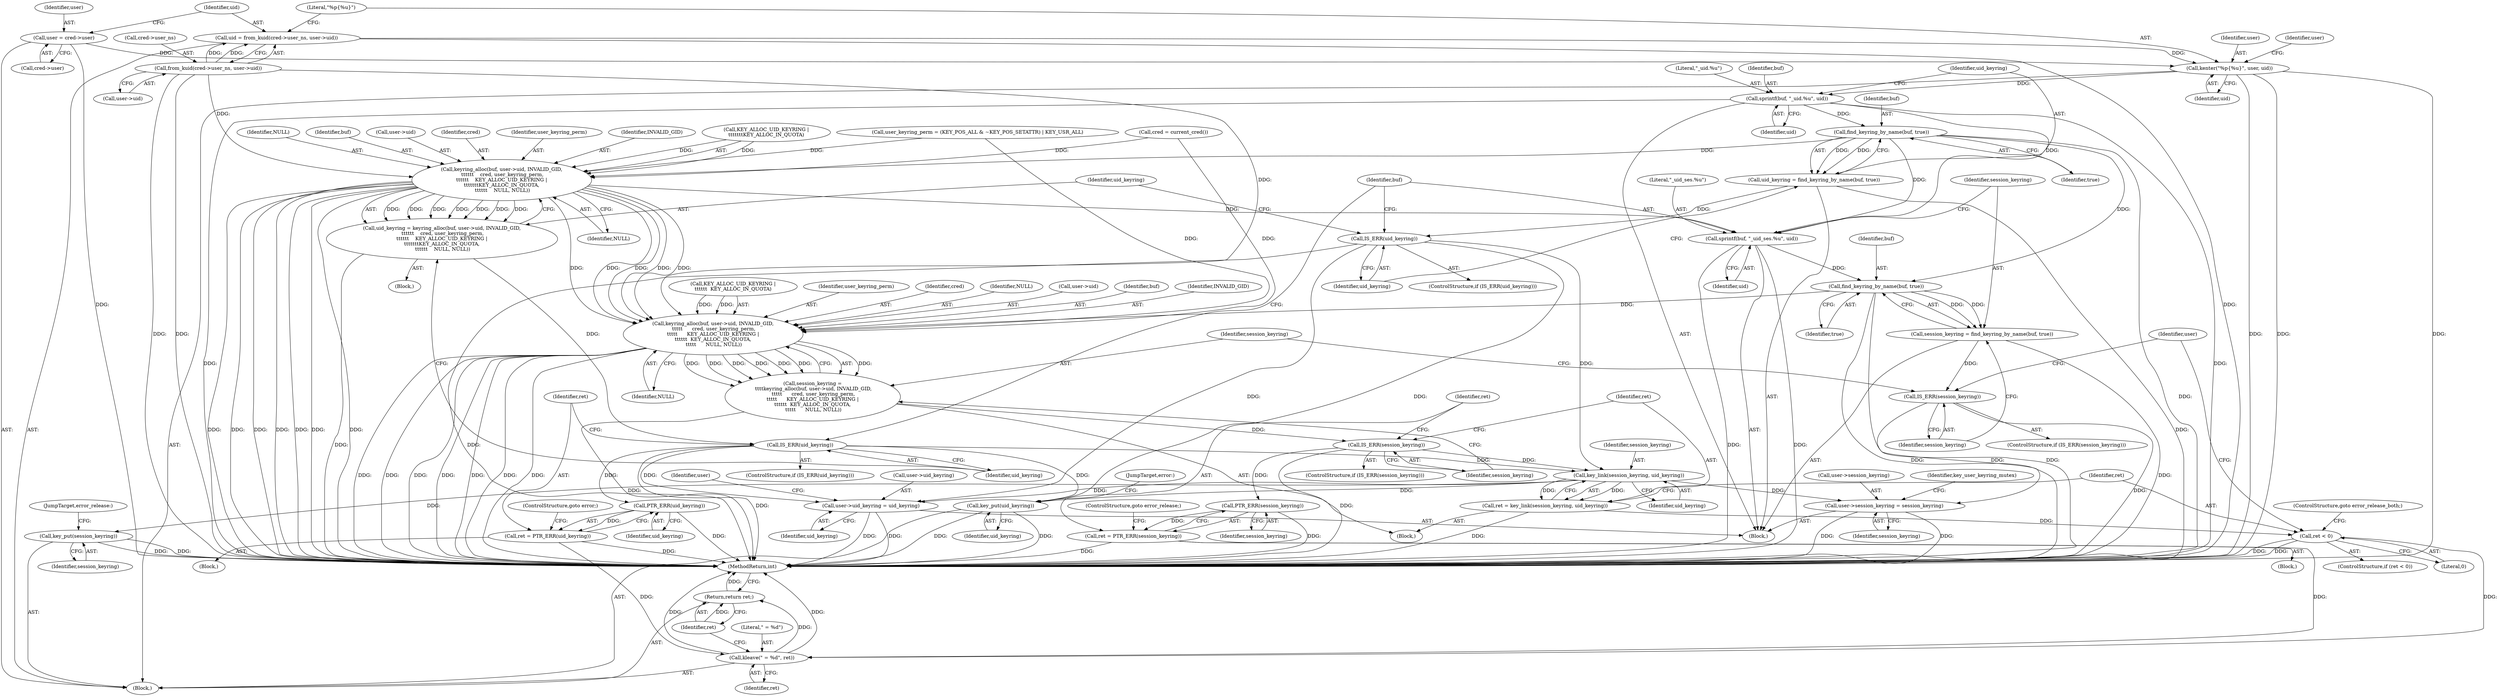 digraph "0_linux_237bbd29f7a049d310d907f4b2716a7feef9abf3_1@API" {
"1000168" [label="(Call,sprintf(buf, \"_uid.%u\", uid))"];
"1000139" [label="(Call,kenter(\"%p{%u}\", user, uid))"];
"1000125" [label="(Call,user = cred->user)"];
"1000130" [label="(Call,uid = from_kuid(cred->user_ns, user->uid))"];
"1000132" [label="(Call,from_kuid(cred->user_ns, user->uid))"];
"1000174" [label="(Call,find_keyring_by_name(buf, true))"];
"1000172" [label="(Call,uid_keyring = find_keyring_by_name(buf, true))"];
"1000178" [label="(Call,IS_ERR(uid_keyring))"];
"1000244" [label="(Call,key_link(session_keyring, uid_keyring))"];
"1000242" [label="(Call,ret = key_link(session_keyring, uid_keyring))"];
"1000248" [label="(Call,ret < 0)"];
"1000279" [label="(Call,kleave(\" = %d\", ret))"];
"1000282" [label="(Return,return ret;)"];
"1000252" [label="(Call,user->uid_keyring = uid_keyring)"];
"1000257" [label="(Call,user->session_keyring = session_keyring)"];
"1000270" [label="(Call,key_put(session_keyring))"];
"1000273" [label="(Call,key_put(uid_keyring))"];
"1000183" [label="(Call,keyring_alloc(buf, user->uid, INVALID_GID,\n \t\t\t\t\t\t    cred, user_keyring_perm,\n\t\t\t\t\t\t    KEY_ALLOC_UID_KEYRING |\n\t\t\t\t\t\t\tKEY_ALLOC_IN_QUOTA,\n \t\t\t\t\t\t    NULL, NULL))"];
"1000181" [label="(Call,uid_keyring = keyring_alloc(buf, user->uid, INVALID_GID,\n \t\t\t\t\t\t    cred, user_keyring_perm,\n\t\t\t\t\t\t    KEY_ALLOC_UID_KEYRING |\n\t\t\t\t\t\t\tKEY_ALLOC_IN_QUOTA,\n \t\t\t\t\t\t    NULL, NULL))"];
"1000197" [label="(Call,IS_ERR(uid_keyring))"];
"1000202" [label="(Call,PTR_ERR(uid_keyring))"];
"1000200" [label="(Call,ret = PTR_ERR(uid_keyring))"];
"1000205" [label="(Call,sprintf(buf, \"_uid_ses.%u\", uid))"];
"1000211" [label="(Call,find_keyring_by_name(buf, true))"];
"1000209" [label="(Call,session_keyring = find_keyring_by_name(buf, true))"];
"1000215" [label="(Call,IS_ERR(session_keyring))"];
"1000220" [label="(Call,keyring_alloc(buf, user->uid, INVALID_GID,\n \t\t\t\t\t      cred, user_keyring_perm,\n\t\t\t\t\t      KEY_ALLOC_UID_KEYRING |\n\t\t\t\t\t\t  KEY_ALLOC_IN_QUOTA,\n \t\t\t\t\t      NULL, NULL))"];
"1000218" [label="(Call,session_keyring =\n \t\t\t\tkeyring_alloc(buf, user->uid, INVALID_GID,\n \t\t\t\t\t      cred, user_keyring_perm,\n\t\t\t\t\t      KEY_ALLOC_UID_KEYRING |\n\t\t\t\t\t\t  KEY_ALLOC_IN_QUOTA,\n \t\t\t\t\t      NULL, NULL))"];
"1000234" [label="(Call,IS_ERR(session_keyring))"];
"1000239" [label="(Call,PTR_ERR(session_keyring))"];
"1000237" [label="(Call,ret = PTR_ERR(session_keyring))"];
"1000182" [label="(Identifier,uid_keyring)"];
"1000242" [label="(Call,ret = key_link(session_keyring, uid_keyring))"];
"1000243" [label="(Identifier,ret)"];
"1000220" [label="(Call,keyring_alloc(buf, user->uid, INVALID_GID,\n \t\t\t\t\t      cred, user_keyring_perm,\n\t\t\t\t\t      KEY_ALLOC_UID_KEYRING |\n\t\t\t\t\t\t  KEY_ALLOC_IN_QUOTA,\n \t\t\t\t\t      NULL, NULL))"];
"1000258" [label="(Call,user->session_keyring)"];
"1000257" [label="(Call,user->session_keyring = session_keyring)"];
"1000273" [label="(Call,key_put(uid_keyring))"];
"1000232" [label="(Identifier,NULL)"];
"1000212" [label="(Identifier,buf)"];
"1000270" [label="(Call,key_put(session_keyring))"];
"1000141" [label="(Identifier,user)"];
"1000213" [label="(Identifier,true)"];
"1000210" [label="(Identifier,session_keyring)"];
"1000219" [label="(Identifier,session_keyring)"];
"1000271" [label="(Identifier,session_keyring)"];
"1000146" [label="(Identifier,user)"];
"1000211" [label="(Call,find_keyring_by_name(buf, true))"];
"1000178" [label="(Call,IS_ERR(uid_keyring))"];
"1000217" [label="(Block,)"];
"1000240" [label="(Identifier,session_keyring)"];
"1000228" [label="(Call,KEY_ALLOC_UID_KEYRING |\n\t\t\t\t\t\t  KEY_ALLOC_IN_QUOTA)"];
"1000275" [label="(JumpTarget,error:)"];
"1000233" [label="(ControlStructure,if (IS_ERR(session_keyring)))"];
"1000241" [label="(ControlStructure,goto error_release;)"];
"1000195" [label="(Identifier,NULL)"];
"1000115" [label="(Call,user_keyring_perm = (KEY_POS_ALL & ~KEY_POS_SETATTR) | KEY_USR_ALL)"];
"1000179" [label="(Identifier,uid_keyring)"];
"1000176" [label="(Identifier,true)"];
"1000170" [label="(Literal,\"_uid.%u\")"];
"1000132" [label="(Call,from_kuid(cred->user_ns, user->uid))"];
"1000234" [label="(Call,IS_ERR(session_keyring))"];
"1000209" [label="(Call,session_keyring = find_keyring_by_name(buf, true))"];
"1000236" [label="(Block,)"];
"1000227" [label="(Identifier,user_keyring_perm)"];
"1000126" [label="(Identifier,user)"];
"1000247" [label="(ControlStructure,if (ret < 0))"];
"1000177" [label="(ControlStructure,if (IS_ERR(uid_keyring)))"];
"1000252" [label="(Call,user->uid_keyring = uid_keyring)"];
"1000256" [label="(Identifier,uid_keyring)"];
"1000167" [label="(Block,)"];
"1000215" [label="(Call,IS_ERR(session_keyring))"];
"1000205" [label="(Call,sprintf(buf, \"_uid_ses.%u\", uid))"];
"1000206" [label="(Identifier,buf)"];
"1000248" [label="(Call,ret < 0)"];
"1000171" [label="(Identifier,uid)"];
"1000189" [label="(Identifier,cred)"];
"1000251" [label="(ControlStructure,goto error_release_both;)"];
"1000142" [label="(Identifier,uid)"];
"1000136" [label="(Call,user->uid)"];
"1000216" [label="(Identifier,session_keyring)"];
"1000169" [label="(Identifier,buf)"];
"1000200" [label="(Call,ret = PTR_ERR(uid_keyring))"];
"1000264" [label="(Identifier,key_user_keyring_mutex)"];
"1000245" [label="(Identifier,session_keyring)"];
"1000168" [label="(Call,sprintf(buf, \"_uid.%u\", uid))"];
"1000244" [label="(Call,key_link(session_keyring, uid_keyring))"];
"1000272" [label="(JumpTarget,error_release:)"];
"1000226" [label="(Identifier,cred)"];
"1000231" [label="(Identifier,NULL)"];
"1000279" [label="(Call,kleave(\" = %d\", ret))"];
"1000175" [label="(Identifier,buf)"];
"1000250" [label="(Literal,0)"];
"1000122" [label="(Call,cred = current_cred())"];
"1000281" [label="(Identifier,ret)"];
"1000130" [label="(Call,uid = from_kuid(cred->user_ns, user->uid))"];
"1000249" [label="(Identifier,ret)"];
"1000222" [label="(Call,user->uid)"];
"1000204" [label="(ControlStructure,goto error;)"];
"1000190" [label="(Identifier,user_keyring_perm)"];
"1000183" [label="(Call,keyring_alloc(buf, user->uid, INVALID_GID,\n \t\t\t\t\t\t    cred, user_keyring_perm,\n\t\t\t\t\t\t    KEY_ALLOC_UID_KEYRING |\n\t\t\t\t\t\t\tKEY_ALLOC_IN_QUOTA,\n \t\t\t\t\t\t    NULL, NULL))"];
"1000133" [label="(Call,cred->user_ns)"];
"1000131" [label="(Identifier,uid)"];
"1000127" [label="(Call,cred->user)"];
"1000106" [label="(Block,)"];
"1000282" [label="(Return,return ret;)"];
"1000253" [label="(Call,user->uid_keyring)"];
"1000283" [label="(Identifier,ret)"];
"1000274" [label="(Identifier,uid_keyring)"];
"1000280" [label="(Literal,\" = %d\")"];
"1000174" [label="(Call,find_keyring_by_name(buf, true))"];
"1000259" [label="(Identifier,user)"];
"1000208" [label="(Identifier,uid)"];
"1000254" [label="(Identifier,user)"];
"1000139" [label="(Call,kenter(\"%p{%u}\", user, uid))"];
"1000197" [label="(Call,IS_ERR(uid_keyring))"];
"1000188" [label="(Identifier,INVALID_GID)"];
"1000198" [label="(Identifier,uid_keyring)"];
"1000196" [label="(ControlStructure,if (IS_ERR(uid_keyring)))"];
"1000221" [label="(Identifier,buf)"];
"1000246" [label="(Identifier,uid_keyring)"];
"1000191" [label="(Call,KEY_ALLOC_UID_KEYRING |\n\t\t\t\t\t\t\tKEY_ALLOC_IN_QUOTA)"];
"1000194" [label="(Identifier,NULL)"];
"1000180" [label="(Block,)"];
"1000284" [label="(MethodReturn,int)"];
"1000225" [label="(Identifier,INVALID_GID)"];
"1000140" [label="(Literal,\"%p{%u}\")"];
"1000184" [label="(Identifier,buf)"];
"1000214" [label="(ControlStructure,if (IS_ERR(session_keyring)))"];
"1000203" [label="(Identifier,uid_keyring)"];
"1000237" [label="(Call,ret = PTR_ERR(session_keyring))"];
"1000207" [label="(Literal,\"_uid_ses.%u\")"];
"1000125" [label="(Call,user = cred->user)"];
"1000235" [label="(Identifier,session_keyring)"];
"1000202" [label="(Call,PTR_ERR(uid_keyring))"];
"1000238" [label="(Identifier,ret)"];
"1000201" [label="(Identifier,ret)"];
"1000261" [label="(Identifier,session_keyring)"];
"1000173" [label="(Identifier,uid_keyring)"];
"1000218" [label="(Call,session_keyring =\n \t\t\t\tkeyring_alloc(buf, user->uid, INVALID_GID,\n \t\t\t\t\t      cred, user_keyring_perm,\n\t\t\t\t\t      KEY_ALLOC_UID_KEYRING |\n\t\t\t\t\t\t  KEY_ALLOC_IN_QUOTA,\n \t\t\t\t\t      NULL, NULL))"];
"1000172" [label="(Call,uid_keyring = find_keyring_by_name(buf, true))"];
"1000185" [label="(Call,user->uid)"];
"1000199" [label="(Block,)"];
"1000239" [label="(Call,PTR_ERR(session_keyring))"];
"1000181" [label="(Call,uid_keyring = keyring_alloc(buf, user->uid, INVALID_GID,\n \t\t\t\t\t\t    cred, user_keyring_perm,\n\t\t\t\t\t\t    KEY_ALLOC_UID_KEYRING |\n\t\t\t\t\t\t\tKEY_ALLOC_IN_QUOTA,\n \t\t\t\t\t\t    NULL, NULL))"];
"1000168" -> "1000167"  [label="AST: "];
"1000168" -> "1000171"  [label="CFG: "];
"1000169" -> "1000168"  [label="AST: "];
"1000170" -> "1000168"  [label="AST: "];
"1000171" -> "1000168"  [label="AST: "];
"1000173" -> "1000168"  [label="CFG: "];
"1000168" -> "1000284"  [label="DDG: "];
"1000168" -> "1000284"  [label="DDG: "];
"1000139" -> "1000168"  [label="DDG: "];
"1000168" -> "1000174"  [label="DDG: "];
"1000168" -> "1000205"  [label="DDG: "];
"1000139" -> "1000106"  [label="AST: "];
"1000139" -> "1000142"  [label="CFG: "];
"1000140" -> "1000139"  [label="AST: "];
"1000141" -> "1000139"  [label="AST: "];
"1000142" -> "1000139"  [label="AST: "];
"1000146" -> "1000139"  [label="CFG: "];
"1000139" -> "1000284"  [label="DDG: "];
"1000139" -> "1000284"  [label="DDG: "];
"1000139" -> "1000284"  [label="DDG: "];
"1000125" -> "1000139"  [label="DDG: "];
"1000130" -> "1000139"  [label="DDG: "];
"1000125" -> "1000106"  [label="AST: "];
"1000125" -> "1000127"  [label="CFG: "];
"1000126" -> "1000125"  [label="AST: "];
"1000127" -> "1000125"  [label="AST: "];
"1000131" -> "1000125"  [label="CFG: "];
"1000125" -> "1000284"  [label="DDG: "];
"1000130" -> "1000106"  [label="AST: "];
"1000130" -> "1000132"  [label="CFG: "];
"1000131" -> "1000130"  [label="AST: "];
"1000132" -> "1000130"  [label="AST: "];
"1000140" -> "1000130"  [label="CFG: "];
"1000130" -> "1000284"  [label="DDG: "];
"1000132" -> "1000130"  [label="DDG: "];
"1000132" -> "1000130"  [label="DDG: "];
"1000132" -> "1000136"  [label="CFG: "];
"1000133" -> "1000132"  [label="AST: "];
"1000136" -> "1000132"  [label="AST: "];
"1000132" -> "1000284"  [label="DDG: "];
"1000132" -> "1000284"  [label="DDG: "];
"1000132" -> "1000183"  [label="DDG: "];
"1000132" -> "1000220"  [label="DDG: "];
"1000174" -> "1000172"  [label="AST: "];
"1000174" -> "1000176"  [label="CFG: "];
"1000175" -> "1000174"  [label="AST: "];
"1000176" -> "1000174"  [label="AST: "];
"1000172" -> "1000174"  [label="CFG: "];
"1000174" -> "1000284"  [label="DDG: "];
"1000174" -> "1000172"  [label="DDG: "];
"1000174" -> "1000172"  [label="DDG: "];
"1000174" -> "1000183"  [label="DDG: "];
"1000174" -> "1000205"  [label="DDG: "];
"1000174" -> "1000211"  [label="DDG: "];
"1000172" -> "1000167"  [label="AST: "];
"1000173" -> "1000172"  [label="AST: "];
"1000179" -> "1000172"  [label="CFG: "];
"1000172" -> "1000284"  [label="DDG: "];
"1000172" -> "1000178"  [label="DDG: "];
"1000178" -> "1000177"  [label="AST: "];
"1000178" -> "1000179"  [label="CFG: "];
"1000179" -> "1000178"  [label="AST: "];
"1000182" -> "1000178"  [label="CFG: "];
"1000206" -> "1000178"  [label="CFG: "];
"1000178" -> "1000284"  [label="DDG: "];
"1000178" -> "1000244"  [label="DDG: "];
"1000178" -> "1000252"  [label="DDG: "];
"1000178" -> "1000273"  [label="DDG: "];
"1000244" -> "1000242"  [label="AST: "];
"1000244" -> "1000246"  [label="CFG: "];
"1000245" -> "1000244"  [label="AST: "];
"1000246" -> "1000244"  [label="AST: "];
"1000242" -> "1000244"  [label="CFG: "];
"1000244" -> "1000242"  [label="DDG: "];
"1000244" -> "1000242"  [label="DDG: "];
"1000234" -> "1000244"  [label="DDG: "];
"1000197" -> "1000244"  [label="DDG: "];
"1000244" -> "1000252"  [label="DDG: "];
"1000244" -> "1000257"  [label="DDG: "];
"1000244" -> "1000270"  [label="DDG: "];
"1000244" -> "1000273"  [label="DDG: "];
"1000242" -> "1000217"  [label="AST: "];
"1000243" -> "1000242"  [label="AST: "];
"1000249" -> "1000242"  [label="CFG: "];
"1000242" -> "1000284"  [label="DDG: "];
"1000242" -> "1000248"  [label="DDG: "];
"1000248" -> "1000247"  [label="AST: "];
"1000248" -> "1000250"  [label="CFG: "];
"1000249" -> "1000248"  [label="AST: "];
"1000250" -> "1000248"  [label="AST: "];
"1000251" -> "1000248"  [label="CFG: "];
"1000254" -> "1000248"  [label="CFG: "];
"1000248" -> "1000284"  [label="DDG: "];
"1000248" -> "1000284"  [label="DDG: "];
"1000248" -> "1000279"  [label="DDG: "];
"1000279" -> "1000106"  [label="AST: "];
"1000279" -> "1000281"  [label="CFG: "];
"1000280" -> "1000279"  [label="AST: "];
"1000281" -> "1000279"  [label="AST: "];
"1000283" -> "1000279"  [label="CFG: "];
"1000279" -> "1000284"  [label="DDG: "];
"1000279" -> "1000284"  [label="DDG: "];
"1000200" -> "1000279"  [label="DDG: "];
"1000237" -> "1000279"  [label="DDG: "];
"1000279" -> "1000282"  [label="DDG: "];
"1000282" -> "1000106"  [label="AST: "];
"1000282" -> "1000283"  [label="CFG: "];
"1000283" -> "1000282"  [label="AST: "];
"1000284" -> "1000282"  [label="CFG: "];
"1000282" -> "1000284"  [label="DDG: "];
"1000283" -> "1000282"  [label="DDG: "];
"1000252" -> "1000167"  [label="AST: "];
"1000252" -> "1000256"  [label="CFG: "];
"1000253" -> "1000252"  [label="AST: "];
"1000256" -> "1000252"  [label="AST: "];
"1000259" -> "1000252"  [label="CFG: "];
"1000252" -> "1000284"  [label="DDG: "];
"1000252" -> "1000284"  [label="DDG: "];
"1000197" -> "1000252"  [label="DDG: "];
"1000257" -> "1000167"  [label="AST: "];
"1000257" -> "1000261"  [label="CFG: "];
"1000258" -> "1000257"  [label="AST: "];
"1000261" -> "1000257"  [label="AST: "];
"1000264" -> "1000257"  [label="CFG: "];
"1000257" -> "1000284"  [label="DDG: "];
"1000257" -> "1000284"  [label="DDG: "];
"1000215" -> "1000257"  [label="DDG: "];
"1000270" -> "1000106"  [label="AST: "];
"1000270" -> "1000271"  [label="CFG: "];
"1000271" -> "1000270"  [label="AST: "];
"1000272" -> "1000270"  [label="CFG: "];
"1000270" -> "1000284"  [label="DDG: "];
"1000270" -> "1000284"  [label="DDG: "];
"1000273" -> "1000106"  [label="AST: "];
"1000273" -> "1000274"  [label="CFG: "];
"1000274" -> "1000273"  [label="AST: "];
"1000275" -> "1000273"  [label="CFG: "];
"1000273" -> "1000284"  [label="DDG: "];
"1000273" -> "1000284"  [label="DDG: "];
"1000197" -> "1000273"  [label="DDG: "];
"1000183" -> "1000181"  [label="AST: "];
"1000183" -> "1000195"  [label="CFG: "];
"1000184" -> "1000183"  [label="AST: "];
"1000185" -> "1000183"  [label="AST: "];
"1000188" -> "1000183"  [label="AST: "];
"1000189" -> "1000183"  [label="AST: "];
"1000190" -> "1000183"  [label="AST: "];
"1000191" -> "1000183"  [label="AST: "];
"1000194" -> "1000183"  [label="AST: "];
"1000195" -> "1000183"  [label="AST: "];
"1000181" -> "1000183"  [label="CFG: "];
"1000183" -> "1000284"  [label="DDG: "];
"1000183" -> "1000284"  [label="DDG: "];
"1000183" -> "1000284"  [label="DDG: "];
"1000183" -> "1000284"  [label="DDG: "];
"1000183" -> "1000284"  [label="DDG: "];
"1000183" -> "1000284"  [label="DDG: "];
"1000183" -> "1000284"  [label="DDG: "];
"1000183" -> "1000181"  [label="DDG: "];
"1000183" -> "1000181"  [label="DDG: "];
"1000183" -> "1000181"  [label="DDG: "];
"1000183" -> "1000181"  [label="DDG: "];
"1000183" -> "1000181"  [label="DDG: "];
"1000183" -> "1000181"  [label="DDG: "];
"1000183" -> "1000181"  [label="DDG: "];
"1000122" -> "1000183"  [label="DDG: "];
"1000115" -> "1000183"  [label="DDG: "];
"1000191" -> "1000183"  [label="DDG: "];
"1000191" -> "1000183"  [label="DDG: "];
"1000183" -> "1000205"  [label="DDG: "];
"1000183" -> "1000220"  [label="DDG: "];
"1000183" -> "1000220"  [label="DDG: "];
"1000183" -> "1000220"  [label="DDG: "];
"1000183" -> "1000220"  [label="DDG: "];
"1000183" -> "1000220"  [label="DDG: "];
"1000181" -> "1000180"  [label="AST: "];
"1000182" -> "1000181"  [label="AST: "];
"1000198" -> "1000181"  [label="CFG: "];
"1000181" -> "1000284"  [label="DDG: "];
"1000181" -> "1000197"  [label="DDG: "];
"1000197" -> "1000196"  [label="AST: "];
"1000197" -> "1000198"  [label="CFG: "];
"1000198" -> "1000197"  [label="AST: "];
"1000201" -> "1000197"  [label="CFG: "];
"1000206" -> "1000197"  [label="CFG: "];
"1000197" -> "1000284"  [label="DDG: "];
"1000197" -> "1000202"  [label="DDG: "];
"1000202" -> "1000200"  [label="AST: "];
"1000202" -> "1000203"  [label="CFG: "];
"1000203" -> "1000202"  [label="AST: "];
"1000200" -> "1000202"  [label="CFG: "];
"1000202" -> "1000284"  [label="DDG: "];
"1000202" -> "1000200"  [label="DDG: "];
"1000200" -> "1000199"  [label="AST: "];
"1000201" -> "1000200"  [label="AST: "];
"1000204" -> "1000200"  [label="CFG: "];
"1000200" -> "1000284"  [label="DDG: "];
"1000205" -> "1000167"  [label="AST: "];
"1000205" -> "1000208"  [label="CFG: "];
"1000206" -> "1000205"  [label="AST: "];
"1000207" -> "1000205"  [label="AST: "];
"1000208" -> "1000205"  [label="AST: "];
"1000210" -> "1000205"  [label="CFG: "];
"1000205" -> "1000284"  [label="DDG: "];
"1000205" -> "1000284"  [label="DDG: "];
"1000205" -> "1000211"  [label="DDG: "];
"1000211" -> "1000209"  [label="AST: "];
"1000211" -> "1000213"  [label="CFG: "];
"1000212" -> "1000211"  [label="AST: "];
"1000213" -> "1000211"  [label="AST: "];
"1000209" -> "1000211"  [label="CFG: "];
"1000211" -> "1000284"  [label="DDG: "];
"1000211" -> "1000284"  [label="DDG: "];
"1000211" -> "1000209"  [label="DDG: "];
"1000211" -> "1000209"  [label="DDG: "];
"1000211" -> "1000220"  [label="DDG: "];
"1000209" -> "1000167"  [label="AST: "];
"1000210" -> "1000209"  [label="AST: "];
"1000216" -> "1000209"  [label="CFG: "];
"1000209" -> "1000284"  [label="DDG: "];
"1000209" -> "1000215"  [label="DDG: "];
"1000215" -> "1000214"  [label="AST: "];
"1000215" -> "1000216"  [label="CFG: "];
"1000216" -> "1000215"  [label="AST: "];
"1000219" -> "1000215"  [label="CFG: "];
"1000254" -> "1000215"  [label="CFG: "];
"1000215" -> "1000284"  [label="DDG: "];
"1000220" -> "1000218"  [label="AST: "];
"1000220" -> "1000232"  [label="CFG: "];
"1000221" -> "1000220"  [label="AST: "];
"1000222" -> "1000220"  [label="AST: "];
"1000225" -> "1000220"  [label="AST: "];
"1000226" -> "1000220"  [label="AST: "];
"1000227" -> "1000220"  [label="AST: "];
"1000228" -> "1000220"  [label="AST: "];
"1000231" -> "1000220"  [label="AST: "];
"1000232" -> "1000220"  [label="AST: "];
"1000218" -> "1000220"  [label="CFG: "];
"1000220" -> "1000284"  [label="DDG: "];
"1000220" -> "1000284"  [label="DDG: "];
"1000220" -> "1000284"  [label="DDG: "];
"1000220" -> "1000284"  [label="DDG: "];
"1000220" -> "1000284"  [label="DDG: "];
"1000220" -> "1000284"  [label="DDG: "];
"1000220" -> "1000284"  [label="DDG: "];
"1000220" -> "1000218"  [label="DDG: "];
"1000220" -> "1000218"  [label="DDG: "];
"1000220" -> "1000218"  [label="DDG: "];
"1000220" -> "1000218"  [label="DDG: "];
"1000220" -> "1000218"  [label="DDG: "];
"1000220" -> "1000218"  [label="DDG: "];
"1000220" -> "1000218"  [label="DDG: "];
"1000122" -> "1000220"  [label="DDG: "];
"1000115" -> "1000220"  [label="DDG: "];
"1000228" -> "1000220"  [label="DDG: "];
"1000228" -> "1000220"  [label="DDG: "];
"1000218" -> "1000217"  [label="AST: "];
"1000219" -> "1000218"  [label="AST: "];
"1000235" -> "1000218"  [label="CFG: "];
"1000218" -> "1000284"  [label="DDG: "];
"1000218" -> "1000234"  [label="DDG: "];
"1000234" -> "1000233"  [label="AST: "];
"1000234" -> "1000235"  [label="CFG: "];
"1000235" -> "1000234"  [label="AST: "];
"1000238" -> "1000234"  [label="CFG: "];
"1000243" -> "1000234"  [label="CFG: "];
"1000234" -> "1000284"  [label="DDG: "];
"1000234" -> "1000239"  [label="DDG: "];
"1000239" -> "1000237"  [label="AST: "];
"1000239" -> "1000240"  [label="CFG: "];
"1000240" -> "1000239"  [label="AST: "];
"1000237" -> "1000239"  [label="CFG: "];
"1000239" -> "1000284"  [label="DDG: "];
"1000239" -> "1000237"  [label="DDG: "];
"1000237" -> "1000236"  [label="AST: "];
"1000238" -> "1000237"  [label="AST: "];
"1000241" -> "1000237"  [label="CFG: "];
"1000237" -> "1000284"  [label="DDG: "];
}

